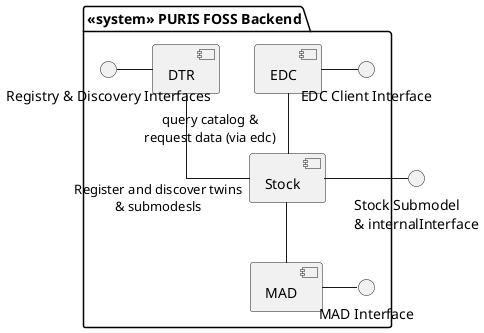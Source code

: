@startuml
skinparam linetype ortho

package "<<system>> PURIS FOSS Backend"{

  [DTR] as dtr
  [EDC] as edc
  [Stock] as stock
  [MAD] as mad

  edc - "EDC Client Interface"
  "Registry & Discovery Interfaces" - dtr

  dtr -- "Register and discover twins\n& submodesls" stock
' TODO make look great
  edc -- "query catalog &\nrequest data (via edc)" stock

  mad - "MAD Interface"

}
stock - "Stock Submodel \n& internalInterface"
stock -- mad

@enduml
